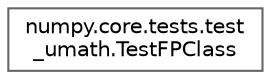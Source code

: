digraph "Graphical Class Hierarchy"
{
 // LATEX_PDF_SIZE
  bgcolor="transparent";
  edge [fontname=Helvetica,fontsize=10,labelfontname=Helvetica,labelfontsize=10];
  node [fontname=Helvetica,fontsize=10,shape=box,height=0.2,width=0.4];
  rankdir="LR";
  Node0 [id="Node000000",label="numpy.core.tests.test\l_umath.TestFPClass",height=0.2,width=0.4,color="grey40", fillcolor="white", style="filled",URL="$d8/d5b/classnumpy_1_1core_1_1tests_1_1test__umath_1_1TestFPClass.html",tooltip=" "];
}
